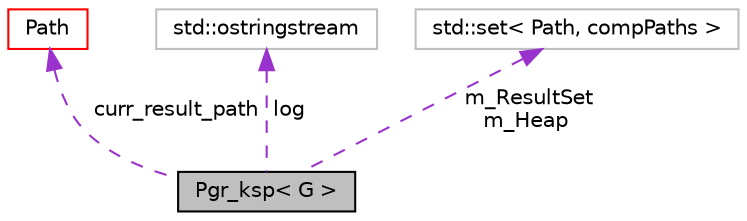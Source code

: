 digraph "Pgr_ksp&lt; G &gt;"
{
  edge [fontname="Helvetica",fontsize="10",labelfontname="Helvetica",labelfontsize="10"];
  node [fontname="Helvetica",fontsize="10",shape=record];
  Node1 [label="Pgr_ksp\< G \>",height=0.2,width=0.4,color="black", fillcolor="grey75", style="filled" fontcolor="black"];
  Node2 -> Node1 [dir="back",color="darkorchid3",fontsize="10",style="dashed",label=" curr_result_path" ,fontname="Helvetica"];
  Node2 [label="Path",height=0.2,width=0.4,color="red", fillcolor="white", style="filled",URL="$classPath.html"];
  Node3 -> Node1 [dir="back",color="darkorchid3",fontsize="10",style="dashed",label=" log" ,fontname="Helvetica"];
  Node3 [label="std::ostringstream",height=0.2,width=0.4,color="grey75", fillcolor="white", style="filled",tooltip="STL class. "];
  Node4 -> Node1 [dir="back",color="darkorchid3",fontsize="10",style="dashed",label=" m_ResultSet\nm_Heap" ,fontname="Helvetica"];
  Node4 [label="std::set\< Path, compPaths \>",height=0.2,width=0.4,color="grey75", fillcolor="white", style="filled"];
}
